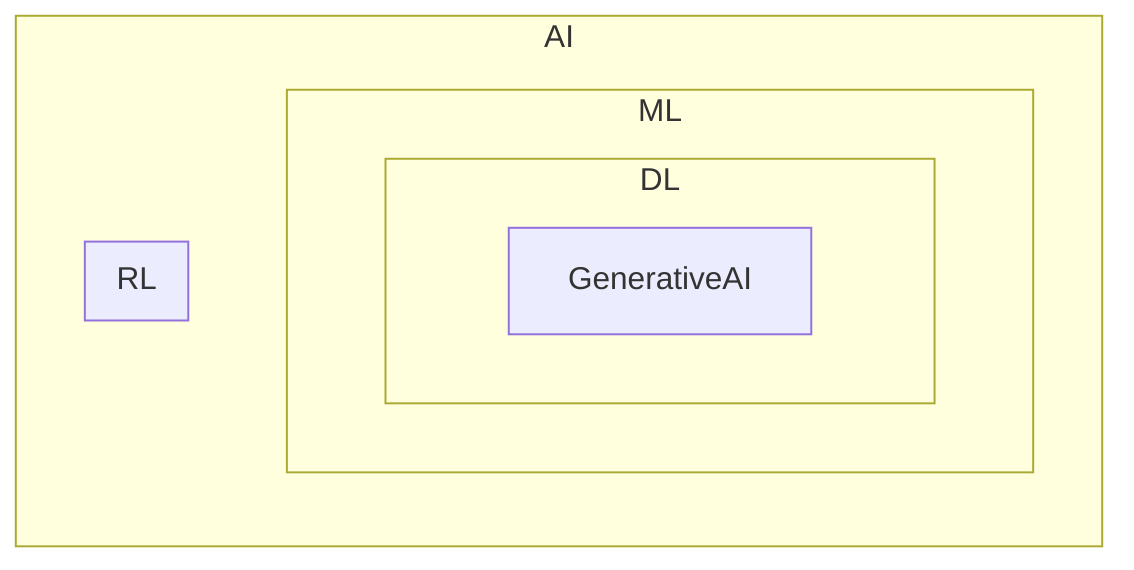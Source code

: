 graph LR
  subgraph AI
    subgraph ML
      subgraph DL
        GenerativeAI
      end
    end
    subgraph RL
    end
  end


%%  subgraph AI [Artificial Intelligence (AI)]
%%    subgraph ML [Machine Learning (ML)]
%%      subgraph DL [Deep Learning (DL)]
%%        subgraph GenerativeAI [Generative AI]
%%      subgraph RL [Reinforcement Learning (RL)]